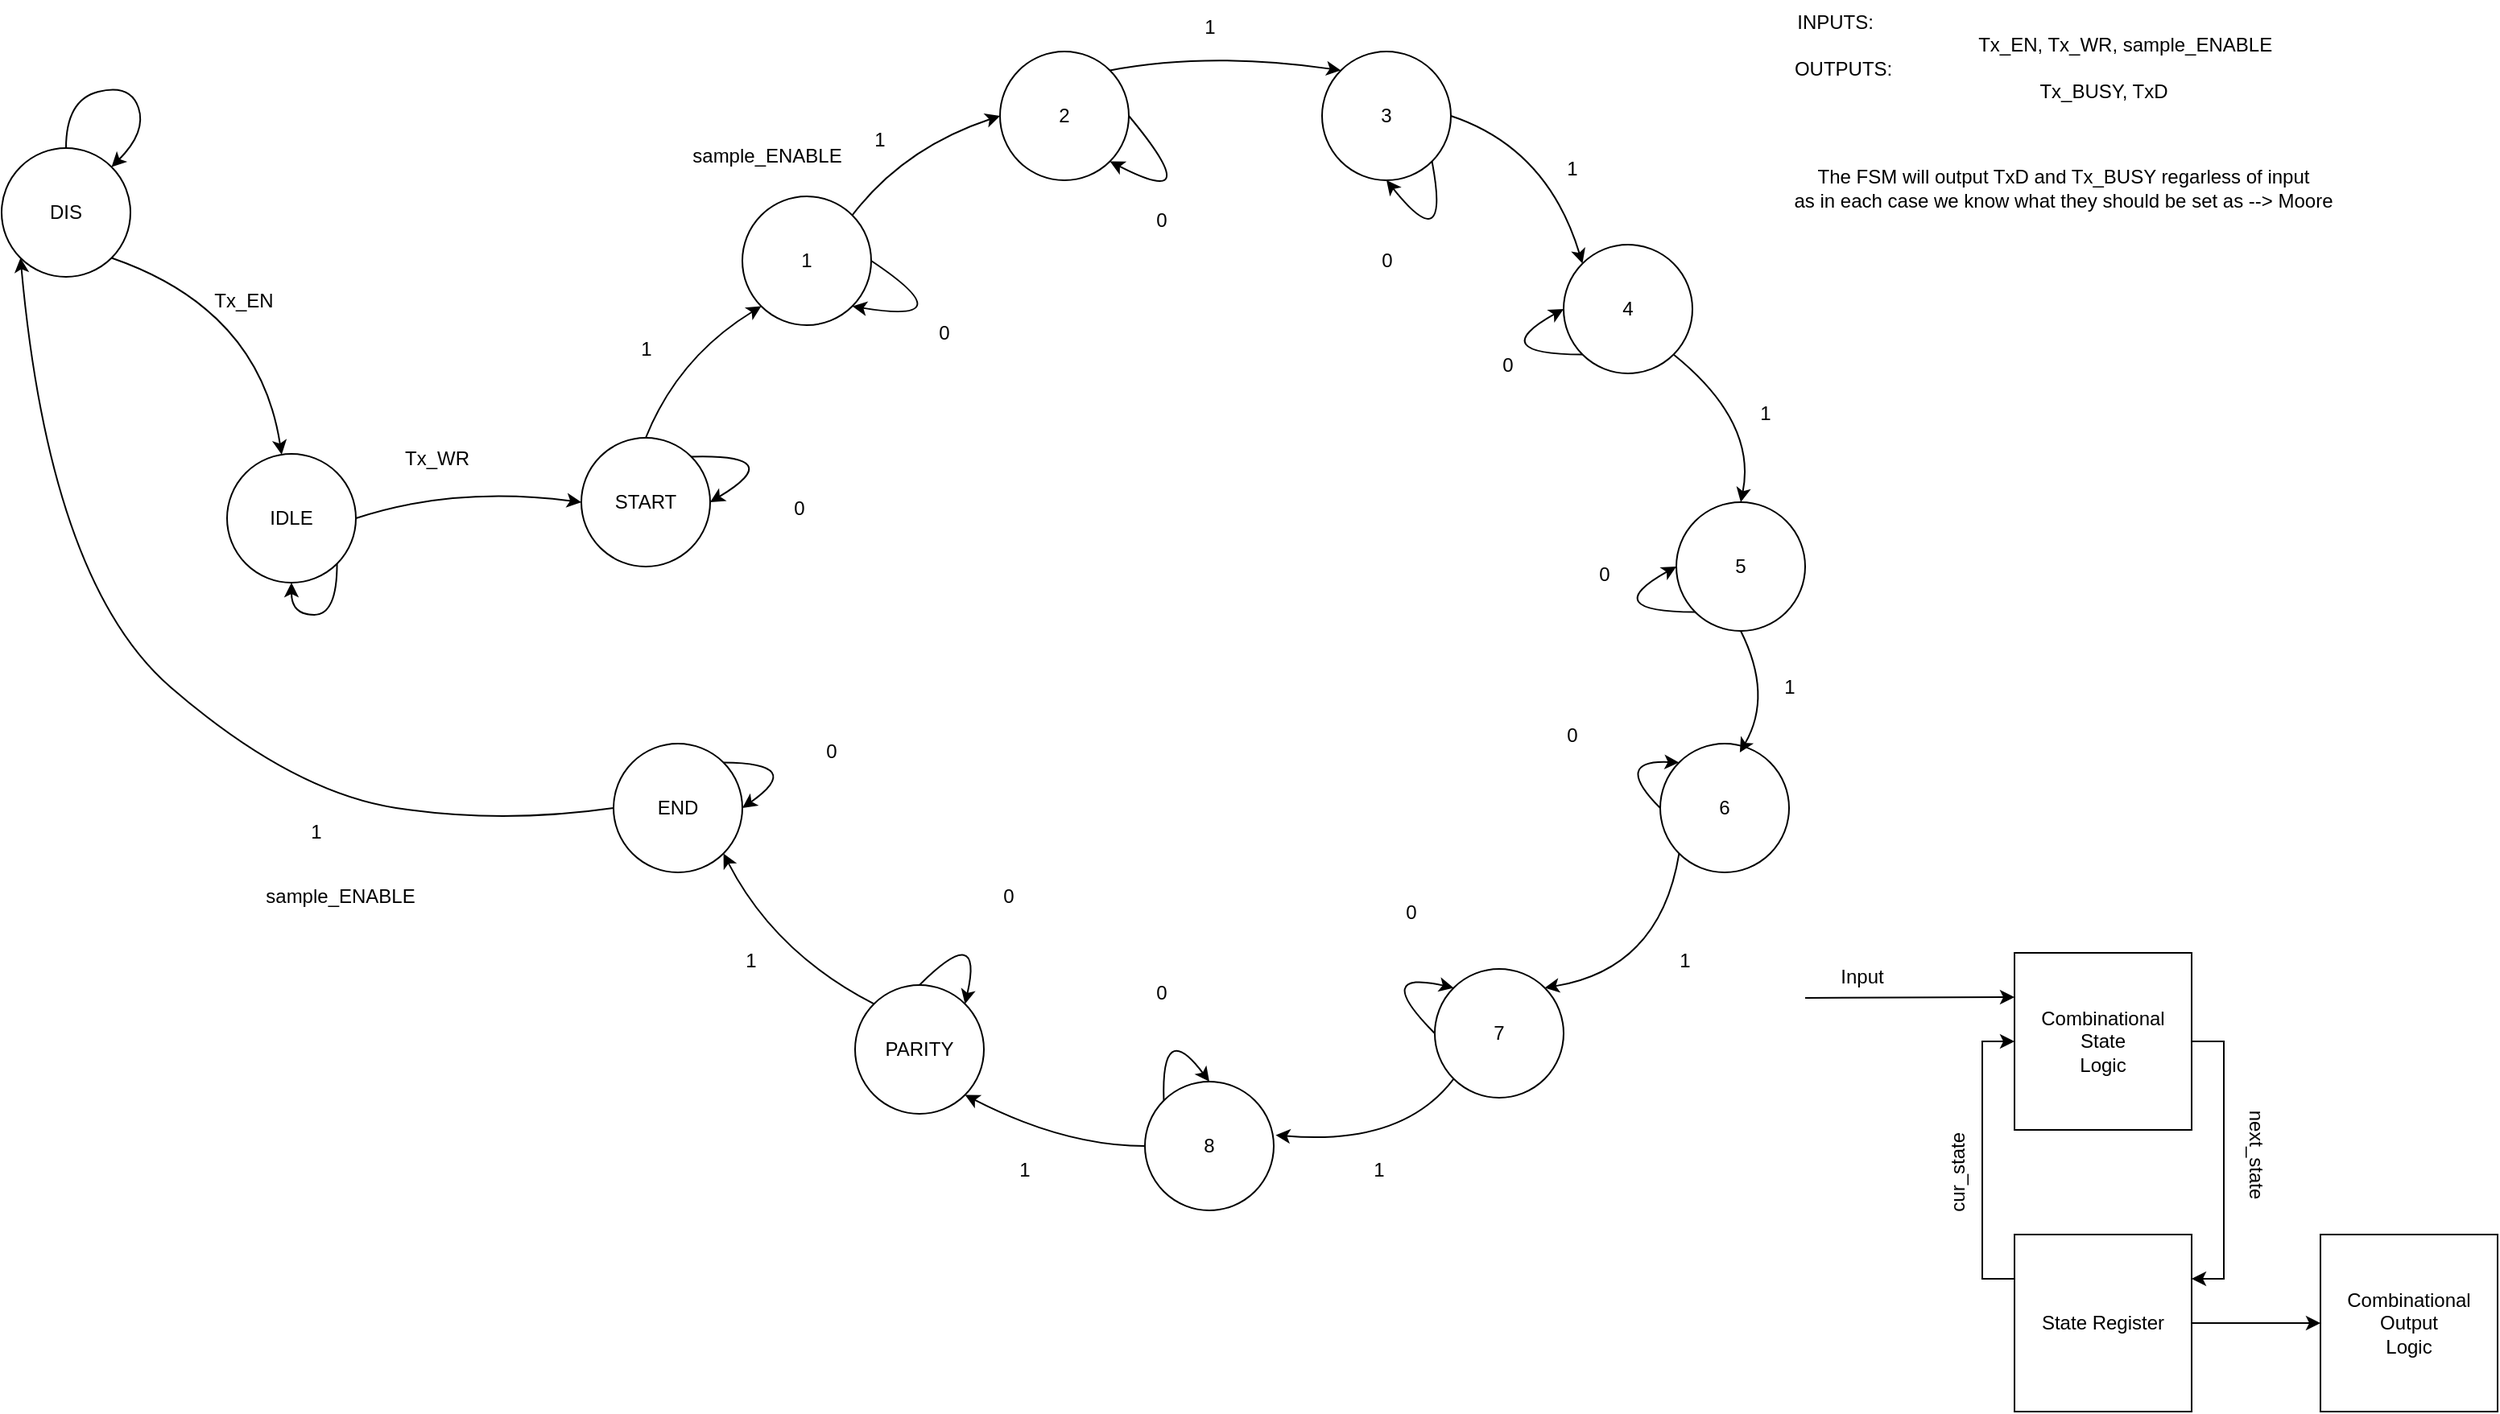 <mxfile version="24.8.4">
  <diagram name="Σελίδα-1" id="_uDVrpSeUkR1qjzQ6ei-">
    <mxGraphModel dx="3790" dy="1054" grid="1" gridSize="10" guides="1" tooltips="1" connect="1" arrows="1" fold="1" page="1" pageScale="1" pageWidth="827" pageHeight="1169" math="0" shadow="0">
      <root>
        <mxCell id="0" />
        <mxCell id="1" parent="0" />
        <mxCell id="am3RVxZ9VUqmCvYDFiqI-1" style="edgeStyle=none;rounded=0;orthogonalLoop=1;jettySize=auto;html=1;exitX=1;exitY=1;exitDx=0;exitDy=0;curved=1;" edge="1" parent="1" source="am3RVxZ9VUqmCvYDFiqI-2" target="am3RVxZ9VUqmCvYDFiqI-6">
          <mxGeometry relative="1" as="geometry">
            <Array as="points">
              <mxPoint x="-590" y="460" />
            </Array>
          </mxGeometry>
        </mxCell>
        <mxCell id="am3RVxZ9VUqmCvYDFiqI-2" value="DIS" style="ellipse;whiteSpace=wrap;html=1;aspect=fixed;" vertex="1" parent="1">
          <mxGeometry x="-750" y="360" width="80" height="80" as="geometry" />
        </mxCell>
        <mxCell id="am3RVxZ9VUqmCvYDFiqI-3" style="edgeStyle=none;rounded=0;orthogonalLoop=1;jettySize=auto;html=1;exitX=1;exitY=0.5;exitDx=0;exitDy=0;entryX=0;entryY=0.5;entryDx=0;entryDy=0;curved=1;" edge="1" parent="1" source="am3RVxZ9VUqmCvYDFiqI-6" target="am3RVxZ9VUqmCvYDFiqI-9">
          <mxGeometry relative="1" as="geometry">
            <Array as="points">
              <mxPoint x="-470" y="570" />
            </Array>
          </mxGeometry>
        </mxCell>
        <mxCell id="am3RVxZ9VUqmCvYDFiqI-4" style="edgeStyle=none;rounded=0;orthogonalLoop=1;jettySize=auto;html=1;exitX=0;exitY=0.5;exitDx=0;exitDy=0;entryX=0.5;entryY=1;entryDx=0;entryDy=0;strokeColor=none;curved=1;" edge="1" parent="1" source="am3RVxZ9VUqmCvYDFiqI-6" target="am3RVxZ9VUqmCvYDFiqI-2">
          <mxGeometry relative="1" as="geometry">
            <Array as="points">
              <mxPoint x="-690" y="530" />
            </Array>
          </mxGeometry>
        </mxCell>
        <mxCell id="am3RVxZ9VUqmCvYDFiqI-6" value="IDLE" style="ellipse;whiteSpace=wrap;html=1;aspect=fixed;" vertex="1" parent="1">
          <mxGeometry x="-610" y="550" width="80" height="80" as="geometry" />
        </mxCell>
        <mxCell id="am3RVxZ9VUqmCvYDFiqI-7" style="edgeStyle=none;rounded=0;orthogonalLoop=1;jettySize=auto;html=1;exitX=0.5;exitY=0;exitDx=0;exitDy=0;entryX=0;entryY=1;entryDx=0;entryDy=0;curved=1;" edge="1" parent="1" source="am3RVxZ9VUqmCvYDFiqI-9" target="am3RVxZ9VUqmCvYDFiqI-12">
          <mxGeometry relative="1" as="geometry">
            <Array as="points">
              <mxPoint x="-330" y="490" />
            </Array>
          </mxGeometry>
        </mxCell>
        <mxCell id="am3RVxZ9VUqmCvYDFiqI-9" value="START" style="ellipse;whiteSpace=wrap;html=1;aspect=fixed;" vertex="1" parent="1">
          <mxGeometry x="-390" y="540" width="80" height="80" as="geometry" />
        </mxCell>
        <mxCell id="am3RVxZ9VUqmCvYDFiqI-10" style="edgeStyle=none;rounded=0;orthogonalLoop=1;jettySize=auto;html=1;exitX=1;exitY=0;exitDx=0;exitDy=0;entryX=0;entryY=0.5;entryDx=0;entryDy=0;curved=1;" edge="1" parent="1" source="am3RVxZ9VUqmCvYDFiqI-12" target="am3RVxZ9VUqmCvYDFiqI-15">
          <mxGeometry relative="1" as="geometry">
            <Array as="points">
              <mxPoint x="-190" y="360" />
            </Array>
          </mxGeometry>
        </mxCell>
        <mxCell id="am3RVxZ9VUqmCvYDFiqI-12" value="1" style="ellipse;whiteSpace=wrap;html=1;aspect=fixed;" vertex="1" parent="1">
          <mxGeometry x="-290" y="390" width="80" height="80" as="geometry" />
        </mxCell>
        <mxCell id="am3RVxZ9VUqmCvYDFiqI-13" style="edgeStyle=none;rounded=0;orthogonalLoop=1;jettySize=auto;html=1;exitX=1;exitY=0;exitDx=0;exitDy=0;entryX=0;entryY=0;entryDx=0;entryDy=0;curved=1;" edge="1" parent="1" source="am3RVxZ9VUqmCvYDFiqI-15" target="am3RVxZ9VUqmCvYDFiqI-17">
          <mxGeometry relative="1" as="geometry">
            <Array as="points">
              <mxPoint y="300" />
            </Array>
          </mxGeometry>
        </mxCell>
        <mxCell id="am3RVxZ9VUqmCvYDFiqI-15" value="2" style="ellipse;whiteSpace=wrap;html=1;aspect=fixed;" vertex="1" parent="1">
          <mxGeometry x="-130" y="300" width="80" height="80" as="geometry" />
        </mxCell>
        <mxCell id="am3RVxZ9VUqmCvYDFiqI-16" style="edgeStyle=none;rounded=0;orthogonalLoop=1;jettySize=auto;html=1;exitX=1;exitY=0.5;exitDx=0;exitDy=0;entryX=0;entryY=0;entryDx=0;entryDy=0;curved=1;" edge="1" parent="1" source="am3RVxZ9VUqmCvYDFiqI-17" target="am3RVxZ9VUqmCvYDFiqI-20">
          <mxGeometry relative="1" as="geometry">
            <Array as="points">
              <mxPoint x="210" y="360" />
            </Array>
          </mxGeometry>
        </mxCell>
        <mxCell id="am3RVxZ9VUqmCvYDFiqI-17" value="3" style="ellipse;whiteSpace=wrap;html=1;aspect=fixed;" vertex="1" parent="1">
          <mxGeometry x="70" y="300" width="80" height="80" as="geometry" />
        </mxCell>
        <mxCell id="am3RVxZ9VUqmCvYDFiqI-18" style="edgeStyle=none;rounded=0;orthogonalLoop=1;jettySize=auto;html=1;exitX=1;exitY=1;exitDx=0;exitDy=0;entryX=0.5;entryY=0;entryDx=0;entryDy=0;curved=1;" edge="1" parent="1" source="am3RVxZ9VUqmCvYDFiqI-20" target="am3RVxZ9VUqmCvYDFiqI-22">
          <mxGeometry relative="1" as="geometry">
            <Array as="points">
              <mxPoint x="340" y="530" />
            </Array>
          </mxGeometry>
        </mxCell>
        <mxCell id="am3RVxZ9VUqmCvYDFiqI-20" value="4" style="ellipse;whiteSpace=wrap;html=1;aspect=fixed;" vertex="1" parent="1">
          <mxGeometry x="220" y="420" width="80" height="80" as="geometry" />
        </mxCell>
        <mxCell id="am3RVxZ9VUqmCvYDFiqI-22" value="5" style="ellipse;whiteSpace=wrap;html=1;aspect=fixed;" vertex="1" parent="1">
          <mxGeometry x="290" y="580" width="80" height="80" as="geometry" />
        </mxCell>
        <mxCell id="am3RVxZ9VUqmCvYDFiqI-23" style="edgeStyle=none;rounded=0;orthogonalLoop=1;jettySize=auto;html=1;exitX=0;exitY=1;exitDx=0;exitDy=0;entryX=1;entryY=0;entryDx=0;entryDy=0;curved=1;" edge="1" parent="1" source="am3RVxZ9VUqmCvYDFiqI-24" target="am3RVxZ9VUqmCvYDFiqI-25">
          <mxGeometry relative="1" as="geometry">
            <Array as="points">
              <mxPoint x="280" y="870" />
            </Array>
          </mxGeometry>
        </mxCell>
        <mxCell id="am3RVxZ9VUqmCvYDFiqI-24" value="6" style="ellipse;whiteSpace=wrap;html=1;aspect=fixed;" vertex="1" parent="1">
          <mxGeometry x="280" y="730" width="80" height="80" as="geometry" />
        </mxCell>
        <mxCell id="am3RVxZ9VUqmCvYDFiqI-25" value="7" style="ellipse;whiteSpace=wrap;html=1;aspect=fixed;" vertex="1" parent="1">
          <mxGeometry x="140" y="870" width="80" height="80" as="geometry" />
        </mxCell>
        <mxCell id="am3RVxZ9VUqmCvYDFiqI-26" style="edgeStyle=none;rounded=0;orthogonalLoop=1;jettySize=auto;html=1;exitX=0;exitY=0.5;exitDx=0;exitDy=0;entryX=1;entryY=1;entryDx=0;entryDy=0;curved=1;" edge="1" parent="1" source="am3RVxZ9VUqmCvYDFiqI-28" target="am3RVxZ9VUqmCvYDFiqI-31">
          <mxGeometry relative="1" as="geometry">
            <Array as="points">
              <mxPoint x="-90" y="980" />
            </Array>
          </mxGeometry>
        </mxCell>
        <mxCell id="am3RVxZ9VUqmCvYDFiqI-28" value="8" style="ellipse;whiteSpace=wrap;html=1;aspect=fixed;" vertex="1" parent="1">
          <mxGeometry x="-40" y="940" width="80" height="80" as="geometry" />
        </mxCell>
        <mxCell id="am3RVxZ9VUqmCvYDFiqI-29" style="edgeStyle=none;rounded=0;orthogonalLoop=1;jettySize=auto;html=1;exitX=0;exitY=0;exitDx=0;exitDy=0;entryX=1;entryY=1;entryDx=0;entryDy=0;curved=1;" edge="1" parent="1" source="am3RVxZ9VUqmCvYDFiqI-31" target="am3RVxZ9VUqmCvYDFiqI-34">
          <mxGeometry relative="1" as="geometry">
            <Array as="points">
              <mxPoint x="-270" y="860" />
            </Array>
          </mxGeometry>
        </mxCell>
        <mxCell id="am3RVxZ9VUqmCvYDFiqI-31" value="PARITY" style="ellipse;whiteSpace=wrap;html=1;aspect=fixed;" vertex="1" parent="1">
          <mxGeometry x="-220" y="880" width="80" height="80" as="geometry" />
        </mxCell>
        <mxCell id="am3RVxZ9VUqmCvYDFiqI-32" style="edgeStyle=none;rounded=0;orthogonalLoop=1;jettySize=auto;html=1;exitX=0;exitY=0.5;exitDx=0;exitDy=0;entryX=0;entryY=1;entryDx=0;entryDy=0;curved=1;" edge="1" parent="1" source="am3RVxZ9VUqmCvYDFiqI-34" target="am3RVxZ9VUqmCvYDFiqI-2">
          <mxGeometry relative="1" as="geometry">
            <Array as="points">
              <mxPoint x="-440" y="780" />
              <mxPoint x="-570" y="760" />
              <mxPoint x="-720" y="630" />
            </Array>
          </mxGeometry>
        </mxCell>
        <mxCell id="am3RVxZ9VUqmCvYDFiqI-34" value="END" style="ellipse;whiteSpace=wrap;html=1;aspect=fixed;" vertex="1" parent="1">
          <mxGeometry x="-370" y="730" width="80" height="80" as="geometry" />
        </mxCell>
        <mxCell id="am3RVxZ9VUqmCvYDFiqI-35" style="edgeStyle=none;rounded=0;orthogonalLoop=1;jettySize=auto;html=1;exitX=0.5;exitY=0;exitDx=0;exitDy=0;entryX=1;entryY=0;entryDx=0;entryDy=0;curved=1;" edge="1" parent="1" source="am3RVxZ9VUqmCvYDFiqI-2" target="am3RVxZ9VUqmCvYDFiqI-2">
          <mxGeometry relative="1" as="geometry">
            <Array as="points">
              <mxPoint x="-710" y="330" />
              <mxPoint x="-670" y="320" />
              <mxPoint x="-660" y="350" />
            </Array>
          </mxGeometry>
        </mxCell>
        <mxCell id="am3RVxZ9VUqmCvYDFiqI-36" style="edgeStyle=none;rounded=0;orthogonalLoop=1;jettySize=auto;html=1;exitX=0.5;exitY=1;exitDx=0;exitDy=0;entryX=0.618;entryY=0.069;entryDx=0;entryDy=0;entryPerimeter=0;curved=1;" edge="1" parent="1" source="am3RVxZ9VUqmCvYDFiqI-22" target="am3RVxZ9VUqmCvYDFiqI-24">
          <mxGeometry relative="1" as="geometry">
            <Array as="points">
              <mxPoint x="350" y="700" />
            </Array>
          </mxGeometry>
        </mxCell>
        <mxCell id="am3RVxZ9VUqmCvYDFiqI-37" style="edgeStyle=none;rounded=0;orthogonalLoop=1;jettySize=auto;html=1;exitX=0;exitY=1;exitDx=0;exitDy=0;entryX=1.015;entryY=0.415;entryDx=0;entryDy=0;entryPerimeter=0;curved=1;" edge="1" parent="1" source="am3RVxZ9VUqmCvYDFiqI-25" target="am3RVxZ9VUqmCvYDFiqI-28">
          <mxGeometry relative="1" as="geometry">
            <Array as="points">
              <mxPoint x="120" y="980" />
            </Array>
          </mxGeometry>
        </mxCell>
        <mxCell id="am3RVxZ9VUqmCvYDFiqI-40" style="edgeStyle=none;rounded=0;orthogonalLoop=1;jettySize=auto;html=1;exitX=1;exitY=0;exitDx=0;exitDy=0;entryX=1;entryY=0.5;entryDx=0;entryDy=0;curved=1;" edge="1" parent="1" source="am3RVxZ9VUqmCvYDFiqI-9" target="am3RVxZ9VUqmCvYDFiqI-9">
          <mxGeometry relative="1" as="geometry">
            <Array as="points">
              <mxPoint x="-260" y="550" />
            </Array>
          </mxGeometry>
        </mxCell>
        <mxCell id="am3RVxZ9VUqmCvYDFiqI-41" style="edgeStyle=none;rounded=0;orthogonalLoop=1;jettySize=auto;html=1;exitX=1;exitY=0.5;exitDx=0;exitDy=0;entryX=1;entryY=1;entryDx=0;entryDy=0;curved=1;" edge="1" parent="1" source="am3RVxZ9VUqmCvYDFiqI-12" target="am3RVxZ9VUqmCvYDFiqI-12">
          <mxGeometry relative="1" as="geometry">
            <Array as="points">
              <mxPoint x="-150" y="470" />
            </Array>
          </mxGeometry>
        </mxCell>
        <mxCell id="am3RVxZ9VUqmCvYDFiqI-42" style="edgeStyle=none;rounded=0;orthogonalLoop=1;jettySize=auto;html=1;exitX=1;exitY=0.5;exitDx=0;exitDy=0;entryX=1;entryY=1;entryDx=0;entryDy=0;curved=1;" edge="1" parent="1" source="am3RVxZ9VUqmCvYDFiqI-15" target="am3RVxZ9VUqmCvYDFiqI-15">
          <mxGeometry relative="1" as="geometry">
            <Array as="points">
              <mxPoint y="400" />
            </Array>
          </mxGeometry>
        </mxCell>
        <mxCell id="am3RVxZ9VUqmCvYDFiqI-43" style="edgeStyle=none;rounded=0;orthogonalLoop=1;jettySize=auto;html=1;exitX=1;exitY=1;exitDx=0;exitDy=0;entryX=0.5;entryY=1;entryDx=0;entryDy=0;curved=1;" edge="1" parent="1" source="am3RVxZ9VUqmCvYDFiqI-17" target="am3RVxZ9VUqmCvYDFiqI-17">
          <mxGeometry relative="1" as="geometry">
            <Array as="points">
              <mxPoint x="150" y="430" />
            </Array>
          </mxGeometry>
        </mxCell>
        <mxCell id="am3RVxZ9VUqmCvYDFiqI-44" style="edgeStyle=none;rounded=0;orthogonalLoop=1;jettySize=auto;html=1;exitX=0;exitY=1;exitDx=0;exitDy=0;entryX=0;entryY=0.5;entryDx=0;entryDy=0;curved=1;" edge="1" parent="1" source="am3RVxZ9VUqmCvYDFiqI-20" target="am3RVxZ9VUqmCvYDFiqI-20">
          <mxGeometry relative="1" as="geometry">
            <Array as="points">
              <mxPoint x="170" y="488" />
            </Array>
          </mxGeometry>
        </mxCell>
        <mxCell id="am3RVxZ9VUqmCvYDFiqI-45" style="edgeStyle=none;rounded=0;orthogonalLoop=1;jettySize=auto;html=1;exitX=0;exitY=1;exitDx=0;exitDy=0;entryX=0;entryY=0.5;entryDx=0;entryDy=0;curved=1;" edge="1" parent="1" source="am3RVxZ9VUqmCvYDFiqI-22" target="am3RVxZ9VUqmCvYDFiqI-22">
          <mxGeometry relative="1" as="geometry">
            <Array as="points">
              <mxPoint x="240" y="648" />
            </Array>
          </mxGeometry>
        </mxCell>
        <mxCell id="am3RVxZ9VUqmCvYDFiqI-46" style="edgeStyle=none;rounded=0;orthogonalLoop=1;jettySize=auto;html=1;exitX=0;exitY=0.5;exitDx=0;exitDy=0;entryX=0;entryY=0;entryDx=0;entryDy=0;curved=1;" edge="1" parent="1" source="am3RVxZ9VUqmCvYDFiqI-24" target="am3RVxZ9VUqmCvYDFiqI-24">
          <mxGeometry relative="1" as="geometry">
            <Array as="points">
              <mxPoint x="250" y="740" />
            </Array>
          </mxGeometry>
        </mxCell>
        <mxCell id="am3RVxZ9VUqmCvYDFiqI-47" style="edgeStyle=none;rounded=0;orthogonalLoop=1;jettySize=auto;html=1;exitX=0;exitY=0.5;exitDx=0;exitDy=0;entryX=0;entryY=0;entryDx=0;entryDy=0;curved=1;" edge="1" parent="1" source="am3RVxZ9VUqmCvYDFiqI-25" target="am3RVxZ9VUqmCvYDFiqI-25">
          <mxGeometry relative="1" as="geometry">
            <Array as="points">
              <mxPoint x="100" y="870" />
            </Array>
          </mxGeometry>
        </mxCell>
        <mxCell id="am3RVxZ9VUqmCvYDFiqI-48" style="edgeStyle=none;rounded=0;orthogonalLoop=1;jettySize=auto;html=1;exitX=0;exitY=0;exitDx=0;exitDy=0;entryX=0.5;entryY=0;entryDx=0;entryDy=0;curved=1;" edge="1" parent="1" source="am3RVxZ9VUqmCvYDFiqI-28" target="am3RVxZ9VUqmCvYDFiqI-28">
          <mxGeometry relative="1" as="geometry">
            <Array as="points">
              <mxPoint x="-30" y="900" />
            </Array>
          </mxGeometry>
        </mxCell>
        <mxCell id="am3RVxZ9VUqmCvYDFiqI-49" style="edgeStyle=none;rounded=0;orthogonalLoop=1;jettySize=auto;html=1;exitX=0.5;exitY=0;exitDx=0;exitDy=0;entryX=1;entryY=0;entryDx=0;entryDy=0;curved=1;" edge="1" parent="1" source="am3RVxZ9VUqmCvYDFiqI-31" target="am3RVxZ9VUqmCvYDFiqI-31">
          <mxGeometry relative="1" as="geometry">
            <Array as="points">
              <mxPoint x="-140" y="840" />
            </Array>
          </mxGeometry>
        </mxCell>
        <mxCell id="am3RVxZ9VUqmCvYDFiqI-50" style="edgeStyle=none;rounded=0;orthogonalLoop=1;jettySize=auto;html=1;exitX=1;exitY=0;exitDx=0;exitDy=0;entryX=1;entryY=0.5;entryDx=0;entryDy=0;curved=1;" edge="1" parent="1" source="am3RVxZ9VUqmCvYDFiqI-34" target="am3RVxZ9VUqmCvYDFiqI-34">
          <mxGeometry relative="1" as="geometry">
            <Array as="points">
              <mxPoint x="-250" y="742" />
            </Array>
          </mxGeometry>
        </mxCell>
        <mxCell id="am3RVxZ9VUqmCvYDFiqI-55" value="0" style="text;html=1;align=center;verticalAlign=middle;resizable=0;points=[];autosize=1;strokeColor=none;fillColor=none;" vertex="1" parent="1">
          <mxGeometry x="-180" y="460" width="30" height="30" as="geometry" />
        </mxCell>
        <mxCell id="am3RVxZ9VUqmCvYDFiqI-57" value="sample_ENABLE" style="text;html=1;align=center;verticalAlign=middle;resizable=0;points=[];autosize=1;strokeColor=none;fillColor=none;" vertex="1" parent="1">
          <mxGeometry x="-335" y="350" width="120" height="30" as="geometry" />
        </mxCell>
        <mxCell id="am3RVxZ9VUqmCvYDFiqI-64" value="Tx_EN" style="text;html=1;align=center;verticalAlign=middle;resizable=0;points=[];autosize=1;strokeColor=none;fillColor=none;" vertex="1" parent="1">
          <mxGeometry x="-630" y="440" width="60" height="30" as="geometry" />
        </mxCell>
        <mxCell id="am3RVxZ9VUqmCvYDFiqI-66" value="Combinational&lt;br&gt;Output&lt;br&gt;Logic" style="whiteSpace=wrap;html=1;aspect=fixed;" vertex="1" parent="1">
          <mxGeometry x="690" y="1035" width="110" height="110" as="geometry" />
        </mxCell>
        <mxCell id="am3RVxZ9VUqmCvYDFiqI-67" style="edgeStyle=orthogonalEdgeStyle;rounded=0;orthogonalLoop=1;jettySize=auto;html=1;exitX=1;exitY=0.5;exitDx=0;exitDy=0;entryX=1;entryY=0.25;entryDx=0;entryDy=0;" edge="1" parent="1" source="am3RVxZ9VUqmCvYDFiqI-68" target="am3RVxZ9VUqmCvYDFiqI-71">
          <mxGeometry relative="1" as="geometry" />
        </mxCell>
        <mxCell id="am3RVxZ9VUqmCvYDFiqI-68" value="Combinational&lt;br&gt;State&lt;br&gt;Logic" style="whiteSpace=wrap;html=1;aspect=fixed;" vertex="1" parent="1">
          <mxGeometry x="500" y="860" width="110" height="110" as="geometry" />
        </mxCell>
        <mxCell id="am3RVxZ9VUqmCvYDFiqI-69" style="edgeStyle=orthogonalEdgeStyle;rounded=0;orthogonalLoop=1;jettySize=auto;html=1;exitX=1;exitY=0.5;exitDx=0;exitDy=0;entryX=0;entryY=0.5;entryDx=0;entryDy=0;" edge="1" parent="1" source="am3RVxZ9VUqmCvYDFiqI-71" target="am3RVxZ9VUqmCvYDFiqI-66">
          <mxGeometry relative="1" as="geometry" />
        </mxCell>
        <mxCell id="am3RVxZ9VUqmCvYDFiqI-70" style="edgeStyle=orthogonalEdgeStyle;rounded=0;orthogonalLoop=1;jettySize=auto;html=1;exitX=0;exitY=0.25;exitDx=0;exitDy=0;entryX=0;entryY=0.5;entryDx=0;entryDy=0;" edge="1" parent="1" source="am3RVxZ9VUqmCvYDFiqI-71" target="am3RVxZ9VUqmCvYDFiqI-68">
          <mxGeometry relative="1" as="geometry" />
        </mxCell>
        <mxCell id="am3RVxZ9VUqmCvYDFiqI-71" value="State Register" style="whiteSpace=wrap;html=1;aspect=fixed;" vertex="1" parent="1">
          <mxGeometry x="500" y="1035" width="110" height="110" as="geometry" />
        </mxCell>
        <mxCell id="am3RVxZ9VUqmCvYDFiqI-72" value="next_state" style="text;html=1;align=center;verticalAlign=middle;resizable=0;points=[];autosize=1;strokeColor=none;fillColor=none;rotation=90;" vertex="1" parent="1">
          <mxGeometry x="610" y="970" width="80" height="30" as="geometry" />
        </mxCell>
        <mxCell id="am3RVxZ9VUqmCvYDFiqI-73" value="cur_state&amp;nbsp;" style="text;html=1;align=center;verticalAlign=middle;resizable=0;points=[];autosize=1;strokeColor=none;fillColor=none;rotation=270;" vertex="1" parent="1">
          <mxGeometry x="425" y="980" width="80" height="30" as="geometry" />
        </mxCell>
        <mxCell id="am3RVxZ9VUqmCvYDFiqI-74" value="" style="endArrow=classic;html=1;rounded=0;entryX=0;entryY=0.25;entryDx=0;entryDy=0;" edge="1" parent="1" target="am3RVxZ9VUqmCvYDFiqI-68">
          <mxGeometry width="50" height="50" relative="1" as="geometry">
            <mxPoint x="370" y="888" as="sourcePoint" />
            <mxPoint x="350" y="905" as="targetPoint" />
          </mxGeometry>
        </mxCell>
        <mxCell id="am3RVxZ9VUqmCvYDFiqI-75" value="Input" style="text;html=1;align=center;verticalAlign=middle;resizable=0;points=[];autosize=1;strokeColor=none;fillColor=none;" vertex="1" parent="1">
          <mxGeometry x="380" y="860" width="50" height="30" as="geometry" />
        </mxCell>
        <mxCell id="am3RVxZ9VUqmCvYDFiqI-76" value="INPUTS:&amp;nbsp; &amp;nbsp; &amp;nbsp; &amp;nbsp; &amp;nbsp; &amp;nbsp; &amp;nbsp; &amp;nbsp; &amp;nbsp; &amp;nbsp; &amp;nbsp; &amp;nbsp; &amp;nbsp; &amp;nbsp; &amp;nbsp; &amp;nbsp; &amp;nbsp; &amp;nbsp; &amp;nbsp; &amp;nbsp; &amp;nbsp; &amp;nbsp; &amp;nbsp; &amp;nbsp; &amp;nbsp; &amp;nbsp; &amp;nbsp; &amp;nbsp; &amp;nbsp; &amp;nbsp; &amp;nbsp; &amp;nbsp; &amp;nbsp; &amp;nbsp; &amp;nbsp; &amp;nbsp; &amp;nbsp; &amp;nbsp; &amp;nbsp; &amp;nbsp; &amp;nbsp; &amp;nbsp; &amp;nbsp; &amp;nbsp; &amp;nbsp; &amp;nbsp; &amp;nbsp; &amp;nbsp; &amp;nbsp; &amp;nbsp;&amp;nbsp;&lt;div&gt;&lt;span style=&quot;white-space: pre;&quot;&gt;&#x9;&lt;/span&gt;Tx_EN, Tx_WR, sample_ENABLE&lt;br&gt;OUTPUTS:&amp;nbsp; &amp;nbsp; &amp;nbsp; &amp;nbsp; &amp;nbsp; &amp;nbsp; &amp;nbsp; &amp;nbsp; &amp;nbsp; &amp;nbsp; &amp;nbsp; &amp;nbsp; &amp;nbsp; &amp;nbsp; &amp;nbsp; &amp;nbsp; &amp;nbsp; &amp;nbsp; &amp;nbsp; &amp;nbsp; &amp;nbsp; &amp;nbsp; &amp;nbsp; &amp;nbsp; &amp;nbsp; &amp;nbsp; &amp;nbsp; &amp;nbsp; &amp;nbsp; &amp;nbsp; &amp;nbsp; &amp;nbsp; &amp;nbsp; &amp;nbsp; &amp;nbsp; &amp;nbsp; &amp;nbsp; &amp;nbsp; &amp;nbsp; &amp;nbsp; &amp;nbsp; &amp;nbsp; &amp;nbsp; &amp;nbsp; &amp;nbsp; &amp;nbsp; &amp;nbsp; &amp;nbsp; &amp;nbsp;&lt;br&gt;Tx_BUSY, TxD&lt;/div&gt;" style="text;html=1;align=center;verticalAlign=middle;resizable=0;points=[];autosize=1;strokeColor=none;fillColor=none;" vertex="1" parent="1">
          <mxGeometry x="350" y="268" width="410" height="70" as="geometry" />
        </mxCell>
        <mxCell id="am3RVxZ9VUqmCvYDFiqI-77" value="The FSM will output TxD and Tx_BUSY regarless of input &lt;br&gt;as in each case we know what they should be set as --&amp;gt; Moore" style="text;html=1;align=center;verticalAlign=middle;resizable=0;points=[];autosize=1;strokeColor=none;fillColor=none;" vertex="1" parent="1">
          <mxGeometry x="350" y="365" width="360" height="40" as="geometry" />
        </mxCell>
        <mxCell id="am3RVxZ9VUqmCvYDFiqI-79" value="1" style="text;html=1;align=center;verticalAlign=middle;resizable=0;points=[];autosize=1;strokeColor=none;fillColor=none;" vertex="1" parent="1">
          <mxGeometry x="-365" y="470" width="30" height="30" as="geometry" />
        </mxCell>
        <mxCell id="am3RVxZ9VUqmCvYDFiqI-80" value="1" style="text;html=1;align=center;verticalAlign=middle;resizable=0;points=[];autosize=1;strokeColor=none;fillColor=none;" vertex="1" parent="1">
          <mxGeometry x="-220" y="340" width="30" height="30" as="geometry" />
        </mxCell>
        <mxCell id="am3RVxZ9VUqmCvYDFiqI-81" value="1" style="text;html=1;align=center;verticalAlign=middle;resizable=0;points=[];autosize=1;strokeColor=none;fillColor=none;" vertex="1" parent="1">
          <mxGeometry x="-15" y="270" width="30" height="30" as="geometry" />
        </mxCell>
        <mxCell id="am3RVxZ9VUqmCvYDFiqI-82" value="1" style="text;html=1;align=center;verticalAlign=middle;resizable=0;points=[];autosize=1;strokeColor=none;fillColor=none;" vertex="1" parent="1">
          <mxGeometry x="210" y="358" width="30" height="30" as="geometry" />
        </mxCell>
        <mxCell id="am3RVxZ9VUqmCvYDFiqI-83" value="1" style="text;html=1;align=center;verticalAlign=middle;resizable=0;points=[];autosize=1;strokeColor=none;fillColor=none;" vertex="1" parent="1">
          <mxGeometry x="330" y="510" width="30" height="30" as="geometry" />
        </mxCell>
        <mxCell id="am3RVxZ9VUqmCvYDFiqI-84" value="1" style="text;html=1;align=center;verticalAlign=middle;resizable=0;points=[];autosize=1;strokeColor=none;fillColor=none;" vertex="1" parent="1">
          <mxGeometry x="345" y="680" width="30" height="30" as="geometry" />
        </mxCell>
        <mxCell id="am3RVxZ9VUqmCvYDFiqI-85" value="1" style="text;html=1;align=center;verticalAlign=middle;resizable=0;points=[];autosize=1;strokeColor=none;fillColor=none;" vertex="1" parent="1">
          <mxGeometry x="280" y="850" width="30" height="30" as="geometry" />
        </mxCell>
        <mxCell id="am3RVxZ9VUqmCvYDFiqI-86" value="1" style="text;html=1;align=center;verticalAlign=middle;resizable=0;points=[];autosize=1;strokeColor=none;fillColor=none;" vertex="1" parent="1">
          <mxGeometry x="90" y="980" width="30" height="30" as="geometry" />
        </mxCell>
        <mxCell id="am3RVxZ9VUqmCvYDFiqI-87" value="1" style="text;html=1;align=center;verticalAlign=middle;resizable=0;points=[];autosize=1;strokeColor=none;fillColor=none;" vertex="1" parent="1">
          <mxGeometry x="-130" y="980" width="30" height="30" as="geometry" />
        </mxCell>
        <mxCell id="am3RVxZ9VUqmCvYDFiqI-88" value="1" style="text;html=1;align=center;verticalAlign=middle;resizable=0;points=[];autosize=1;strokeColor=none;fillColor=none;" vertex="1" parent="1">
          <mxGeometry x="-300" y="850" width="30" height="30" as="geometry" />
        </mxCell>
        <mxCell id="am3RVxZ9VUqmCvYDFiqI-89" value="1" style="text;html=1;align=center;verticalAlign=middle;resizable=0;points=[];autosize=1;strokeColor=none;fillColor=none;" vertex="1" parent="1">
          <mxGeometry x="-570" y="770" width="30" height="30" as="geometry" />
        </mxCell>
        <mxCell id="am3RVxZ9VUqmCvYDFiqI-90" value="0" style="text;html=1;align=center;verticalAlign=middle;resizable=0;points=[];autosize=1;strokeColor=none;fillColor=none;" vertex="1" parent="1">
          <mxGeometry x="-45" y="390" width="30" height="30" as="geometry" />
        </mxCell>
        <mxCell id="am3RVxZ9VUqmCvYDFiqI-93" value="0" style="text;html=1;align=center;verticalAlign=middle;resizable=0;points=[];autosize=1;strokeColor=none;fillColor=none;" vertex="1" parent="1">
          <mxGeometry x="95" y="415" width="30" height="30" as="geometry" />
        </mxCell>
        <mxCell id="am3RVxZ9VUqmCvYDFiqI-94" value="0" style="text;html=1;align=center;verticalAlign=middle;resizable=0;points=[];autosize=1;strokeColor=none;fillColor=none;" vertex="1" parent="1">
          <mxGeometry x="170" y="480" width="30" height="30" as="geometry" />
        </mxCell>
        <mxCell id="am3RVxZ9VUqmCvYDFiqI-95" value="0" style="text;html=1;align=center;verticalAlign=middle;resizable=0;points=[];autosize=1;strokeColor=none;fillColor=none;" vertex="1" parent="1">
          <mxGeometry x="230" y="610" width="30" height="30" as="geometry" />
        </mxCell>
        <mxCell id="am3RVxZ9VUqmCvYDFiqI-96" value="0" style="text;html=1;align=center;verticalAlign=middle;resizable=0;points=[];autosize=1;strokeColor=none;fillColor=none;" vertex="1" parent="1">
          <mxGeometry x="210" y="710" width="30" height="30" as="geometry" />
        </mxCell>
        <mxCell id="am3RVxZ9VUqmCvYDFiqI-98" value="0" style="text;html=1;align=center;verticalAlign=middle;resizable=0;points=[];autosize=1;strokeColor=none;fillColor=none;" vertex="1" parent="1">
          <mxGeometry x="110" y="820" width="30" height="30" as="geometry" />
        </mxCell>
        <mxCell id="am3RVxZ9VUqmCvYDFiqI-99" value="0" style="text;html=1;align=center;verticalAlign=middle;resizable=0;points=[];autosize=1;strokeColor=none;fillColor=none;" vertex="1" parent="1">
          <mxGeometry x="-45" y="870" width="30" height="30" as="geometry" />
        </mxCell>
        <mxCell id="am3RVxZ9VUqmCvYDFiqI-100" value="0" style="text;html=1;align=center;verticalAlign=middle;resizable=0;points=[];autosize=1;strokeColor=none;fillColor=none;" vertex="1" parent="1">
          <mxGeometry x="-140" y="810" width="30" height="30" as="geometry" />
        </mxCell>
        <mxCell id="am3RVxZ9VUqmCvYDFiqI-101" value="0" style="text;html=1;align=center;verticalAlign=middle;resizable=0;points=[];autosize=1;strokeColor=none;fillColor=none;" vertex="1" parent="1">
          <mxGeometry x="-250" y="720" width="30" height="30" as="geometry" />
        </mxCell>
        <mxCell id="am3RVxZ9VUqmCvYDFiqI-102" value="0" style="text;html=1;align=center;verticalAlign=middle;resizable=0;points=[];autosize=1;strokeColor=none;fillColor=none;" vertex="1" parent="1">
          <mxGeometry x="-270" y="569" width="30" height="30" as="geometry" />
        </mxCell>
        <mxCell id="am3RVxZ9VUqmCvYDFiqI-103" value="Tx_WR" style="text;html=1;align=center;verticalAlign=middle;resizable=0;points=[];autosize=1;strokeColor=none;fillColor=none;" vertex="1" parent="1">
          <mxGeometry x="-510" y="538" width="60" height="30" as="geometry" />
        </mxCell>
        <mxCell id="am3RVxZ9VUqmCvYDFiqI-105" value="sample_ENABLE" style="text;html=1;align=center;verticalAlign=middle;resizable=0;points=[];autosize=1;strokeColor=none;fillColor=none;" vertex="1" parent="1">
          <mxGeometry x="-600" y="810" width="120" height="30" as="geometry" />
        </mxCell>
        <mxCell id="am3RVxZ9VUqmCvYDFiqI-106" style="edgeStyle=orthogonalEdgeStyle;rounded=0;orthogonalLoop=1;jettySize=auto;html=1;exitX=1;exitY=1;exitDx=0;exitDy=0;entryX=0.5;entryY=1;entryDx=0;entryDy=0;curved=1;" edge="1" parent="1" source="am3RVxZ9VUqmCvYDFiqI-6" target="am3RVxZ9VUqmCvYDFiqI-6">
          <mxGeometry relative="1" as="geometry">
            <Array as="points">
              <mxPoint x="-542" y="650" />
              <mxPoint x="-570" y="650" />
            </Array>
          </mxGeometry>
        </mxCell>
      </root>
    </mxGraphModel>
  </diagram>
</mxfile>
